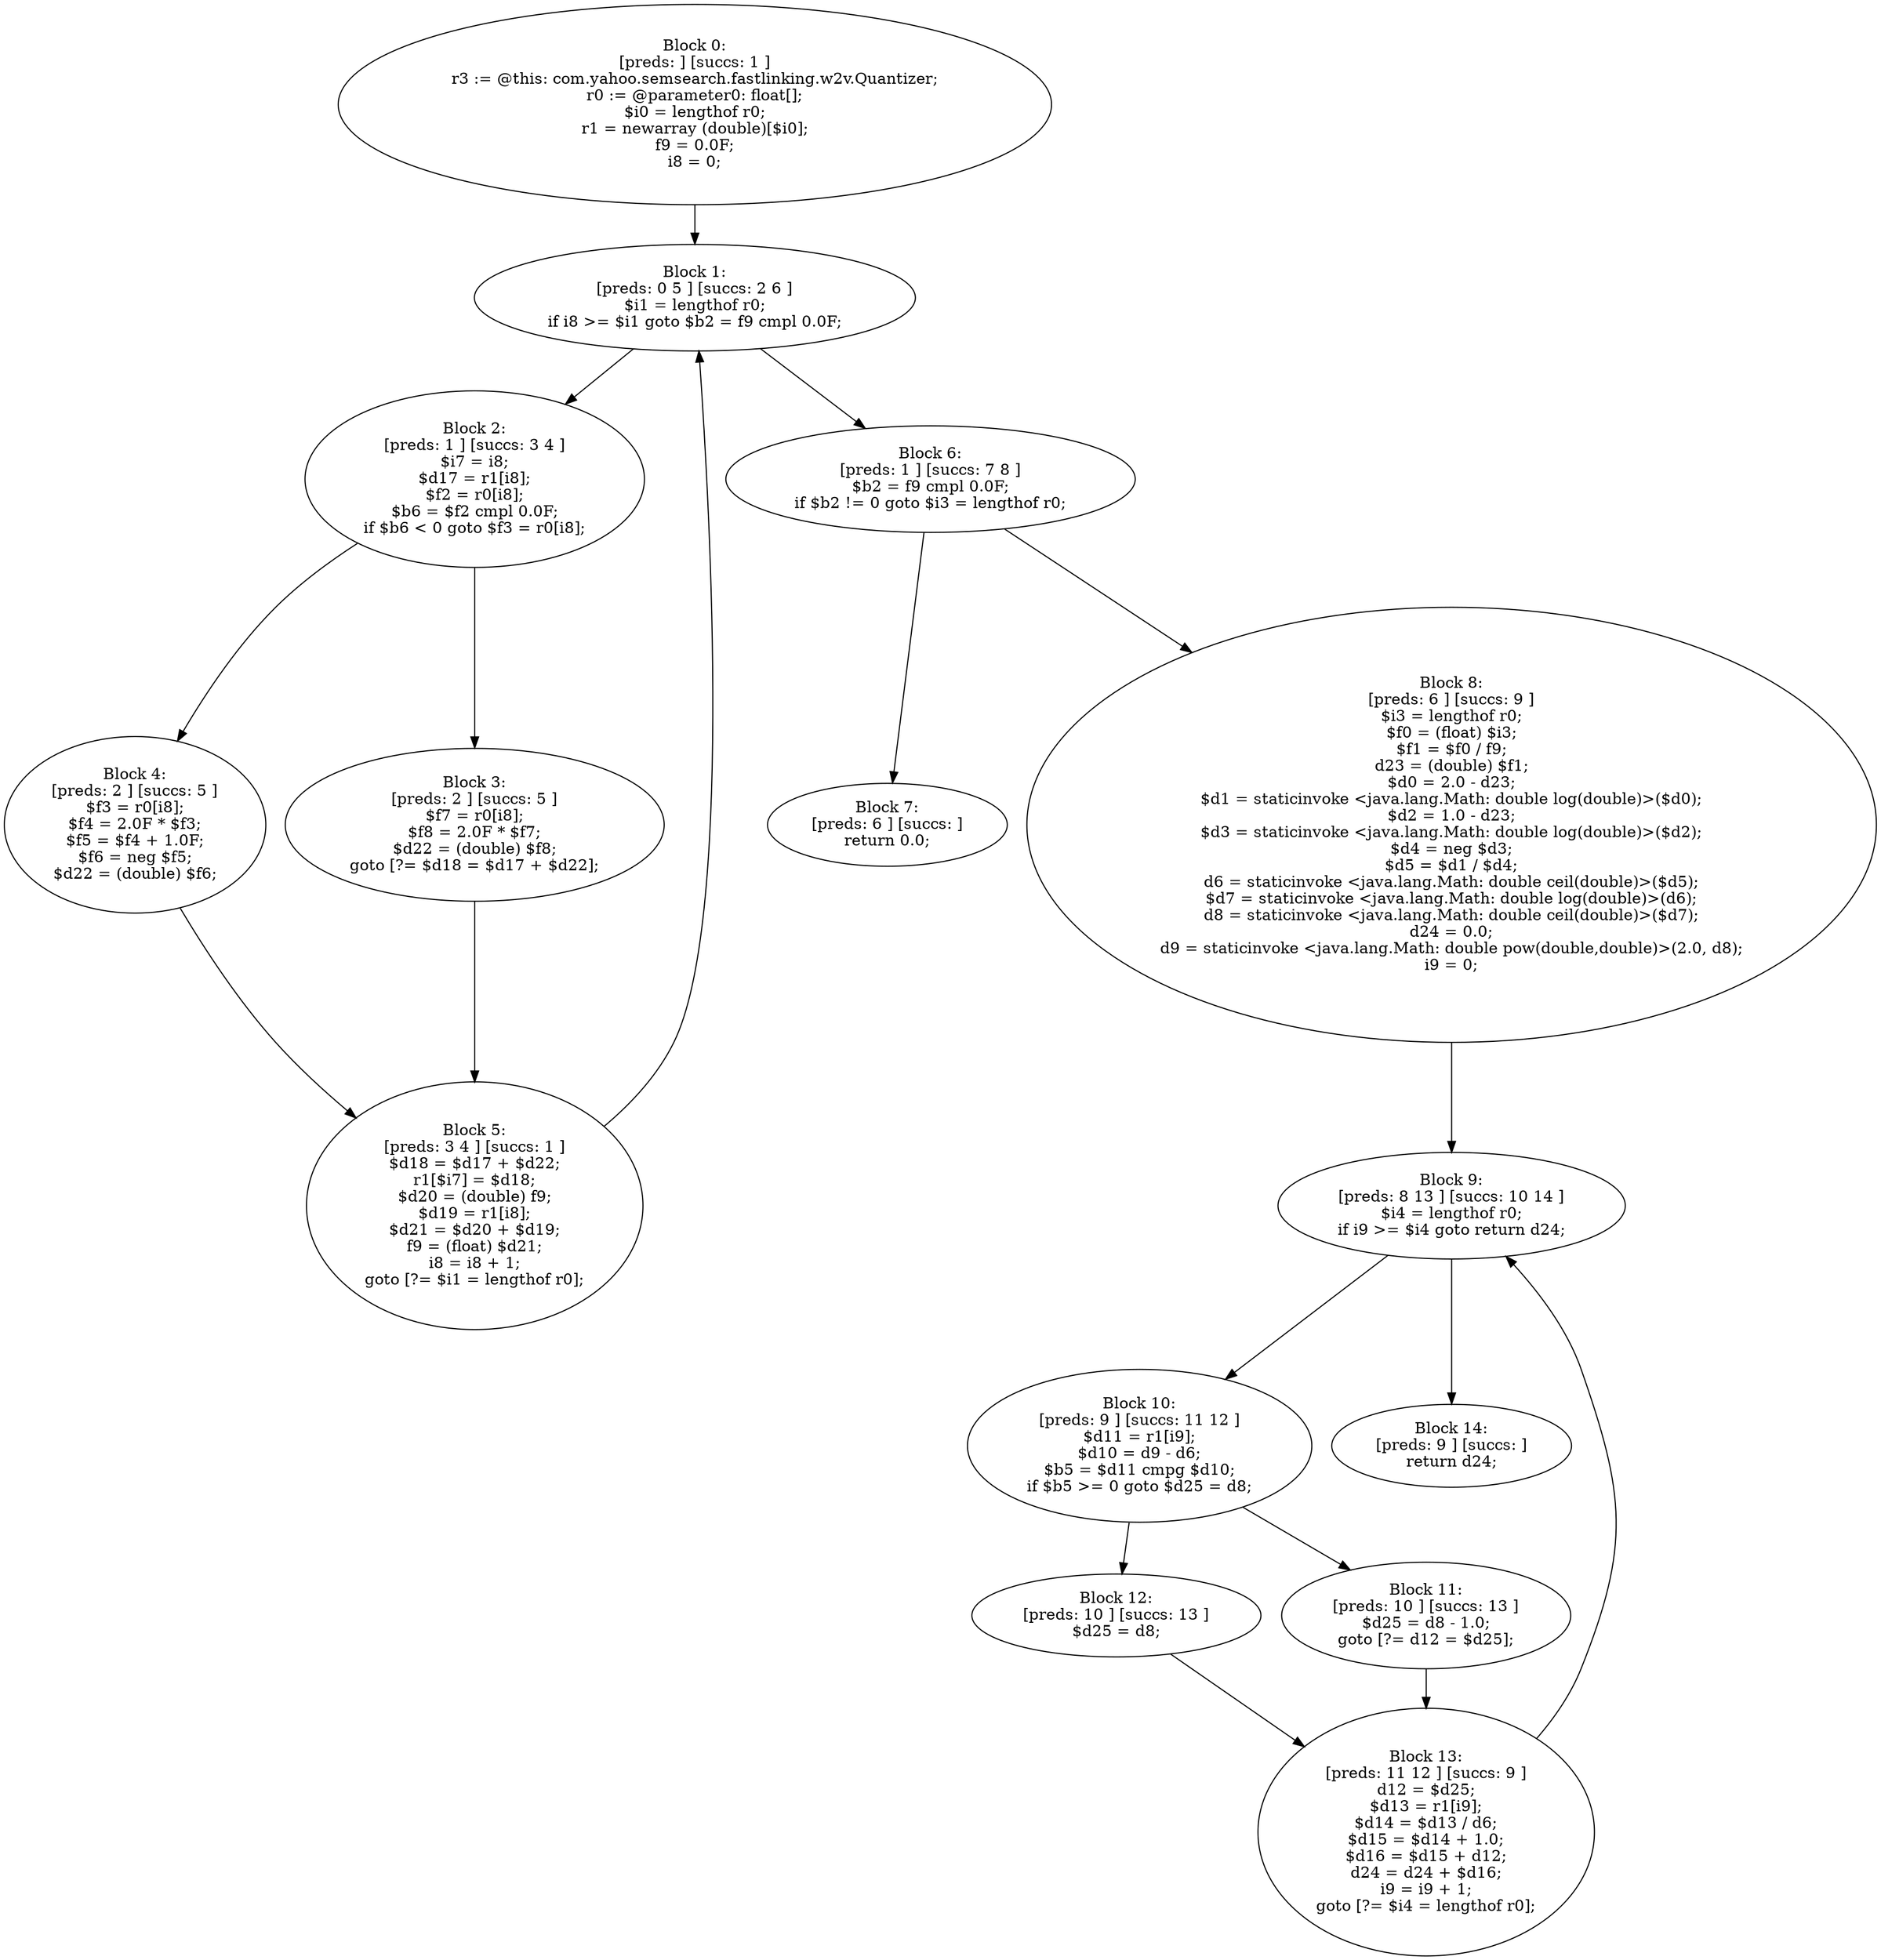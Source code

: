 digraph "unitGraph" {
    "Block 0:
[preds: ] [succs: 1 ]
r3 := @this: com.yahoo.semsearch.fastlinking.w2v.Quantizer;
r0 := @parameter0: float[];
$i0 = lengthof r0;
r1 = newarray (double)[$i0];
f9 = 0.0F;
i8 = 0;
"
    "Block 1:
[preds: 0 5 ] [succs: 2 6 ]
$i1 = lengthof r0;
if i8 >= $i1 goto $b2 = f9 cmpl 0.0F;
"
    "Block 2:
[preds: 1 ] [succs: 3 4 ]
$i7 = i8;
$d17 = r1[i8];
$f2 = r0[i8];
$b6 = $f2 cmpl 0.0F;
if $b6 < 0 goto $f3 = r0[i8];
"
    "Block 3:
[preds: 2 ] [succs: 5 ]
$f7 = r0[i8];
$f8 = 2.0F * $f7;
$d22 = (double) $f8;
goto [?= $d18 = $d17 + $d22];
"
    "Block 4:
[preds: 2 ] [succs: 5 ]
$f3 = r0[i8];
$f4 = 2.0F * $f3;
$f5 = $f4 + 1.0F;
$f6 = neg $f5;
$d22 = (double) $f6;
"
    "Block 5:
[preds: 3 4 ] [succs: 1 ]
$d18 = $d17 + $d22;
r1[$i7] = $d18;
$d20 = (double) f9;
$d19 = r1[i8];
$d21 = $d20 + $d19;
f9 = (float) $d21;
i8 = i8 + 1;
goto [?= $i1 = lengthof r0];
"
    "Block 6:
[preds: 1 ] [succs: 7 8 ]
$b2 = f9 cmpl 0.0F;
if $b2 != 0 goto $i3 = lengthof r0;
"
    "Block 7:
[preds: 6 ] [succs: ]
return 0.0;
"
    "Block 8:
[preds: 6 ] [succs: 9 ]
$i3 = lengthof r0;
$f0 = (float) $i3;
$f1 = $f0 / f9;
d23 = (double) $f1;
$d0 = 2.0 - d23;
$d1 = staticinvoke <java.lang.Math: double log(double)>($d0);
$d2 = 1.0 - d23;
$d3 = staticinvoke <java.lang.Math: double log(double)>($d2);
$d4 = neg $d3;
$d5 = $d1 / $d4;
d6 = staticinvoke <java.lang.Math: double ceil(double)>($d5);
$d7 = staticinvoke <java.lang.Math: double log(double)>(d6);
d8 = staticinvoke <java.lang.Math: double ceil(double)>($d7);
d24 = 0.0;
d9 = staticinvoke <java.lang.Math: double pow(double,double)>(2.0, d8);
i9 = 0;
"
    "Block 9:
[preds: 8 13 ] [succs: 10 14 ]
$i4 = lengthof r0;
if i9 >= $i4 goto return d24;
"
    "Block 10:
[preds: 9 ] [succs: 11 12 ]
$d11 = r1[i9];
$d10 = d9 - d6;
$b5 = $d11 cmpg $d10;
if $b5 >= 0 goto $d25 = d8;
"
    "Block 11:
[preds: 10 ] [succs: 13 ]
$d25 = d8 - 1.0;
goto [?= d12 = $d25];
"
    "Block 12:
[preds: 10 ] [succs: 13 ]
$d25 = d8;
"
    "Block 13:
[preds: 11 12 ] [succs: 9 ]
d12 = $d25;
$d13 = r1[i9];
$d14 = $d13 / d6;
$d15 = $d14 + 1.0;
$d16 = $d15 + d12;
d24 = d24 + $d16;
i9 = i9 + 1;
goto [?= $i4 = lengthof r0];
"
    "Block 14:
[preds: 9 ] [succs: ]
return d24;
"
    "Block 0:
[preds: ] [succs: 1 ]
r3 := @this: com.yahoo.semsearch.fastlinking.w2v.Quantizer;
r0 := @parameter0: float[];
$i0 = lengthof r0;
r1 = newarray (double)[$i0];
f9 = 0.0F;
i8 = 0;
"->"Block 1:
[preds: 0 5 ] [succs: 2 6 ]
$i1 = lengthof r0;
if i8 >= $i1 goto $b2 = f9 cmpl 0.0F;
";
    "Block 1:
[preds: 0 5 ] [succs: 2 6 ]
$i1 = lengthof r0;
if i8 >= $i1 goto $b2 = f9 cmpl 0.0F;
"->"Block 2:
[preds: 1 ] [succs: 3 4 ]
$i7 = i8;
$d17 = r1[i8];
$f2 = r0[i8];
$b6 = $f2 cmpl 0.0F;
if $b6 < 0 goto $f3 = r0[i8];
";
    "Block 1:
[preds: 0 5 ] [succs: 2 6 ]
$i1 = lengthof r0;
if i8 >= $i1 goto $b2 = f9 cmpl 0.0F;
"->"Block 6:
[preds: 1 ] [succs: 7 8 ]
$b2 = f9 cmpl 0.0F;
if $b2 != 0 goto $i3 = lengthof r0;
";
    "Block 2:
[preds: 1 ] [succs: 3 4 ]
$i7 = i8;
$d17 = r1[i8];
$f2 = r0[i8];
$b6 = $f2 cmpl 0.0F;
if $b6 < 0 goto $f3 = r0[i8];
"->"Block 3:
[preds: 2 ] [succs: 5 ]
$f7 = r0[i8];
$f8 = 2.0F * $f7;
$d22 = (double) $f8;
goto [?= $d18 = $d17 + $d22];
";
    "Block 2:
[preds: 1 ] [succs: 3 4 ]
$i7 = i8;
$d17 = r1[i8];
$f2 = r0[i8];
$b6 = $f2 cmpl 0.0F;
if $b6 < 0 goto $f3 = r0[i8];
"->"Block 4:
[preds: 2 ] [succs: 5 ]
$f3 = r0[i8];
$f4 = 2.0F * $f3;
$f5 = $f4 + 1.0F;
$f6 = neg $f5;
$d22 = (double) $f6;
";
    "Block 3:
[preds: 2 ] [succs: 5 ]
$f7 = r0[i8];
$f8 = 2.0F * $f7;
$d22 = (double) $f8;
goto [?= $d18 = $d17 + $d22];
"->"Block 5:
[preds: 3 4 ] [succs: 1 ]
$d18 = $d17 + $d22;
r1[$i7] = $d18;
$d20 = (double) f9;
$d19 = r1[i8];
$d21 = $d20 + $d19;
f9 = (float) $d21;
i8 = i8 + 1;
goto [?= $i1 = lengthof r0];
";
    "Block 4:
[preds: 2 ] [succs: 5 ]
$f3 = r0[i8];
$f4 = 2.0F * $f3;
$f5 = $f4 + 1.0F;
$f6 = neg $f5;
$d22 = (double) $f6;
"->"Block 5:
[preds: 3 4 ] [succs: 1 ]
$d18 = $d17 + $d22;
r1[$i7] = $d18;
$d20 = (double) f9;
$d19 = r1[i8];
$d21 = $d20 + $d19;
f9 = (float) $d21;
i8 = i8 + 1;
goto [?= $i1 = lengthof r0];
";
    "Block 5:
[preds: 3 4 ] [succs: 1 ]
$d18 = $d17 + $d22;
r1[$i7] = $d18;
$d20 = (double) f9;
$d19 = r1[i8];
$d21 = $d20 + $d19;
f9 = (float) $d21;
i8 = i8 + 1;
goto [?= $i1 = lengthof r0];
"->"Block 1:
[preds: 0 5 ] [succs: 2 6 ]
$i1 = lengthof r0;
if i8 >= $i1 goto $b2 = f9 cmpl 0.0F;
";
    "Block 6:
[preds: 1 ] [succs: 7 8 ]
$b2 = f9 cmpl 0.0F;
if $b2 != 0 goto $i3 = lengthof r0;
"->"Block 7:
[preds: 6 ] [succs: ]
return 0.0;
";
    "Block 6:
[preds: 1 ] [succs: 7 8 ]
$b2 = f9 cmpl 0.0F;
if $b2 != 0 goto $i3 = lengthof r0;
"->"Block 8:
[preds: 6 ] [succs: 9 ]
$i3 = lengthof r0;
$f0 = (float) $i3;
$f1 = $f0 / f9;
d23 = (double) $f1;
$d0 = 2.0 - d23;
$d1 = staticinvoke <java.lang.Math: double log(double)>($d0);
$d2 = 1.0 - d23;
$d3 = staticinvoke <java.lang.Math: double log(double)>($d2);
$d4 = neg $d3;
$d5 = $d1 / $d4;
d6 = staticinvoke <java.lang.Math: double ceil(double)>($d5);
$d7 = staticinvoke <java.lang.Math: double log(double)>(d6);
d8 = staticinvoke <java.lang.Math: double ceil(double)>($d7);
d24 = 0.0;
d9 = staticinvoke <java.lang.Math: double pow(double,double)>(2.0, d8);
i9 = 0;
";
    "Block 8:
[preds: 6 ] [succs: 9 ]
$i3 = lengthof r0;
$f0 = (float) $i3;
$f1 = $f0 / f9;
d23 = (double) $f1;
$d0 = 2.0 - d23;
$d1 = staticinvoke <java.lang.Math: double log(double)>($d0);
$d2 = 1.0 - d23;
$d3 = staticinvoke <java.lang.Math: double log(double)>($d2);
$d4 = neg $d3;
$d5 = $d1 / $d4;
d6 = staticinvoke <java.lang.Math: double ceil(double)>($d5);
$d7 = staticinvoke <java.lang.Math: double log(double)>(d6);
d8 = staticinvoke <java.lang.Math: double ceil(double)>($d7);
d24 = 0.0;
d9 = staticinvoke <java.lang.Math: double pow(double,double)>(2.0, d8);
i9 = 0;
"->"Block 9:
[preds: 8 13 ] [succs: 10 14 ]
$i4 = lengthof r0;
if i9 >= $i4 goto return d24;
";
    "Block 9:
[preds: 8 13 ] [succs: 10 14 ]
$i4 = lengthof r0;
if i9 >= $i4 goto return d24;
"->"Block 10:
[preds: 9 ] [succs: 11 12 ]
$d11 = r1[i9];
$d10 = d9 - d6;
$b5 = $d11 cmpg $d10;
if $b5 >= 0 goto $d25 = d8;
";
    "Block 9:
[preds: 8 13 ] [succs: 10 14 ]
$i4 = lengthof r0;
if i9 >= $i4 goto return d24;
"->"Block 14:
[preds: 9 ] [succs: ]
return d24;
";
    "Block 10:
[preds: 9 ] [succs: 11 12 ]
$d11 = r1[i9];
$d10 = d9 - d6;
$b5 = $d11 cmpg $d10;
if $b5 >= 0 goto $d25 = d8;
"->"Block 11:
[preds: 10 ] [succs: 13 ]
$d25 = d8 - 1.0;
goto [?= d12 = $d25];
";
    "Block 10:
[preds: 9 ] [succs: 11 12 ]
$d11 = r1[i9];
$d10 = d9 - d6;
$b5 = $d11 cmpg $d10;
if $b5 >= 0 goto $d25 = d8;
"->"Block 12:
[preds: 10 ] [succs: 13 ]
$d25 = d8;
";
    "Block 11:
[preds: 10 ] [succs: 13 ]
$d25 = d8 - 1.0;
goto [?= d12 = $d25];
"->"Block 13:
[preds: 11 12 ] [succs: 9 ]
d12 = $d25;
$d13 = r1[i9];
$d14 = $d13 / d6;
$d15 = $d14 + 1.0;
$d16 = $d15 + d12;
d24 = d24 + $d16;
i9 = i9 + 1;
goto [?= $i4 = lengthof r0];
";
    "Block 12:
[preds: 10 ] [succs: 13 ]
$d25 = d8;
"->"Block 13:
[preds: 11 12 ] [succs: 9 ]
d12 = $d25;
$d13 = r1[i9];
$d14 = $d13 / d6;
$d15 = $d14 + 1.0;
$d16 = $d15 + d12;
d24 = d24 + $d16;
i9 = i9 + 1;
goto [?= $i4 = lengthof r0];
";
    "Block 13:
[preds: 11 12 ] [succs: 9 ]
d12 = $d25;
$d13 = r1[i9];
$d14 = $d13 / d6;
$d15 = $d14 + 1.0;
$d16 = $d15 + d12;
d24 = d24 + $d16;
i9 = i9 + 1;
goto [?= $i4 = lengthof r0];
"->"Block 9:
[preds: 8 13 ] [succs: 10 14 ]
$i4 = lengthof r0;
if i9 >= $i4 goto return d24;
";
}
